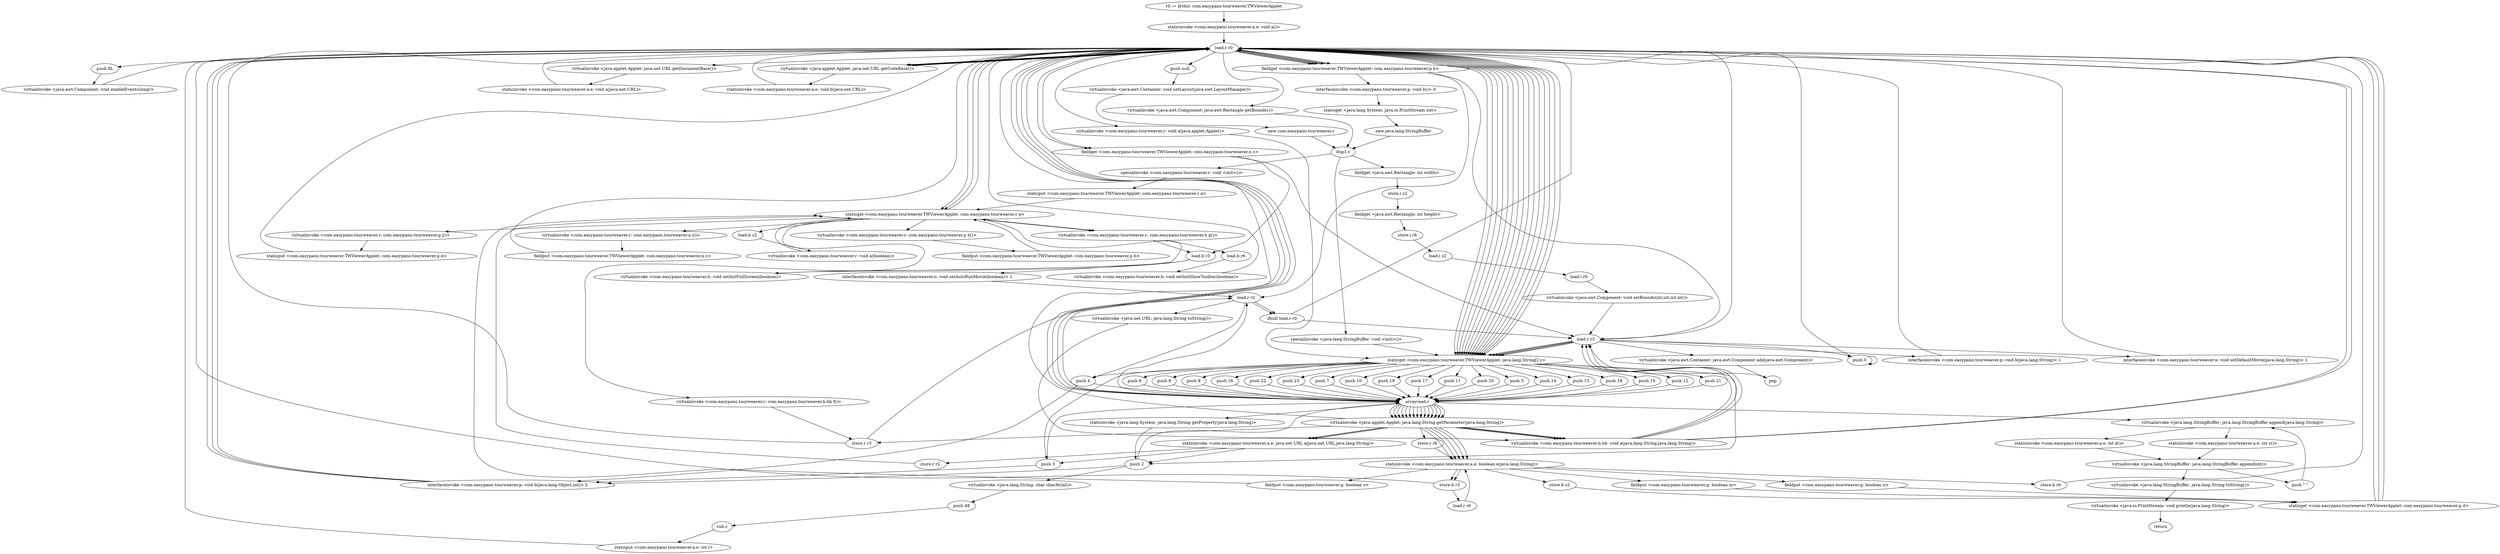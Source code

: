 digraph "" {
    "r0 := @this: com.easypano.tourweaver.TWViewerApplet"
    "staticinvoke <com.easypano.tourweaver.a.e: void a()>"
    "r0 := @this: com.easypano.tourweaver.TWViewerApplet"->"staticinvoke <com.easypano.tourweaver.a.e: void a()>";
    "load.r r0"
    "staticinvoke <com.easypano.tourweaver.a.e: void a()>"->"load.r r0";
    "push 8L"
    "load.r r0"->"push 8L";
    "virtualinvoke <java.awt.Component: void enableEvents(long)>"
    "push 8L"->"virtualinvoke <java.awt.Component: void enableEvents(long)>";
    "virtualinvoke <java.awt.Component: void enableEvents(long)>"->"load.r r0";
    "push null"
    "load.r r0"->"push null";
    "virtualinvoke <java.awt.Container: void setLayout(java.awt.LayoutManager)>"
    "push null"->"virtualinvoke <java.awt.Container: void setLayout(java.awt.LayoutManager)>";
    "new com.easypano.tourweaver.r"
    "virtualinvoke <java.awt.Container: void setLayout(java.awt.LayoutManager)>"->"new com.easypano.tourweaver.r";
    "dup1.r"
    "new com.easypano.tourweaver.r"->"dup1.r";
    "specialinvoke <com.easypano.tourweaver.r: void <init>()>"
    "dup1.r"->"specialinvoke <com.easypano.tourweaver.r: void <init>()>";
    "staticput <com.easypano.tourweaver.TWViewerApplet: com.easypano.tourweaver.r a>"
    "specialinvoke <com.easypano.tourweaver.r: void <init>()>"->"staticput <com.easypano.tourweaver.TWViewerApplet: com.easypano.tourweaver.r a>";
    "staticget <com.easypano.tourweaver.TWViewerApplet: com.easypano.tourweaver.r a>"
    "staticput <com.easypano.tourweaver.TWViewerApplet: com.easypano.tourweaver.r a>"->"staticget <com.easypano.tourweaver.TWViewerApplet: com.easypano.tourweaver.r a>";
    "virtualinvoke <com.easypano.tourweaver.r: com.easypano.tourweaver.g j()>"
    "staticget <com.easypano.tourweaver.TWViewerApplet: com.easypano.tourweaver.r a>"->"virtualinvoke <com.easypano.tourweaver.r: com.easypano.tourweaver.g j()>";
    "staticput <com.easypano.tourweaver.TWViewerApplet: com.easypano.tourweaver.g d>"
    "virtualinvoke <com.easypano.tourweaver.r: com.easypano.tourweaver.g j()>"->"staticput <com.easypano.tourweaver.TWViewerApplet: com.easypano.tourweaver.g d>";
    "staticput <com.easypano.tourweaver.TWViewerApplet: com.easypano.tourweaver.g d>"->"load.r r0";
    "load.r r0"->"staticget <com.easypano.tourweaver.TWViewerApplet: com.easypano.tourweaver.r a>";
    "virtualinvoke <com.easypano.tourweaver.r: com.easypano.tourweaver.n i()>"
    "staticget <com.easypano.tourweaver.TWViewerApplet: com.easypano.tourweaver.r a>"->"virtualinvoke <com.easypano.tourweaver.r: com.easypano.tourweaver.n i()>";
    "fieldput <com.easypano.tourweaver.TWViewerApplet: com.easypano.tourweaver.n c>"
    "virtualinvoke <com.easypano.tourweaver.r: com.easypano.tourweaver.n i()>"->"fieldput <com.easypano.tourweaver.TWViewerApplet: com.easypano.tourweaver.n c>";
    "fieldput <com.easypano.tourweaver.TWViewerApplet: com.easypano.tourweaver.n c>"->"load.r r0";
    "load.r r0"->"staticget <com.easypano.tourweaver.TWViewerApplet: com.easypano.tourweaver.r a>";
    "virtualinvoke <com.easypano.tourweaver.r: com.easypano.tourweaver.p h()>"
    "staticget <com.easypano.tourweaver.TWViewerApplet: com.easypano.tourweaver.r a>"->"virtualinvoke <com.easypano.tourweaver.r: com.easypano.tourweaver.p h()>";
    "fieldput <com.easypano.tourweaver.TWViewerApplet: com.easypano.tourweaver.p b>"
    "virtualinvoke <com.easypano.tourweaver.r: com.easypano.tourweaver.p h()>"->"fieldput <com.easypano.tourweaver.TWViewerApplet: com.easypano.tourweaver.p b>";
    "fieldput <com.easypano.tourweaver.TWViewerApplet: com.easypano.tourweaver.p b>"->"staticget <com.easypano.tourweaver.TWViewerApplet: com.easypano.tourweaver.r a>";
    "staticget <com.easypano.tourweaver.TWViewerApplet: com.easypano.tourweaver.r a>"->"load.r r0";
    "virtualinvoke <com.easypano.tourweaver.r: void a(java.applet.Applet)>"
    "load.r r0"->"virtualinvoke <com.easypano.tourweaver.r: void a(java.applet.Applet)>";
    "staticget <com.easypano.tourweaver.TWViewerApplet: java.lang.String[] z>"
    "virtualinvoke <com.easypano.tourweaver.r: void a(java.applet.Applet)>"->"staticget <com.easypano.tourweaver.TWViewerApplet: java.lang.String[] z>";
    "push 23"
    "staticget <com.easypano.tourweaver.TWViewerApplet: java.lang.String[] z>"->"push 23";
    "arrayread.r"
    "push 23"->"arrayread.r";
    "staticinvoke <java.lang.System: java.lang.String getProperty(java.lang.String)>"
    "arrayread.r"->"staticinvoke <java.lang.System: java.lang.String getProperty(java.lang.String)>";
    "push 2"
    "staticinvoke <java.lang.System: java.lang.String getProperty(java.lang.String)>"->"push 2";
    "virtualinvoke <java.lang.String: char charAt(int)>"
    "push 2"->"virtualinvoke <java.lang.String: char charAt(int)>";
    "push 48"
    "virtualinvoke <java.lang.String: char charAt(int)>"->"push 48";
    "sub.c"
    "push 48"->"sub.c";
    "staticput <com.easypano.tourweaver.a.e: int i>"
    "sub.c"->"staticput <com.easypano.tourweaver.a.e: int i>";
    "staticput <com.easypano.tourweaver.a.e: int i>"->"load.r r0";
    "virtualinvoke <java.applet.Applet: java.net.URL getDocumentBase()>"
    "load.r r0"->"virtualinvoke <java.applet.Applet: java.net.URL getDocumentBase()>";
    "staticinvoke <com.easypano.tourweaver.a.e: void a(java.net.URL)>"
    "virtualinvoke <java.applet.Applet: java.net.URL getDocumentBase()>"->"staticinvoke <com.easypano.tourweaver.a.e: void a(java.net.URL)>";
    "staticinvoke <com.easypano.tourweaver.a.e: void a(java.net.URL)>"->"load.r r0";
    "virtualinvoke <java.applet.Applet: java.net.URL getCodeBase()>"
    "load.r r0"->"virtualinvoke <java.applet.Applet: java.net.URL getCodeBase()>";
    "staticinvoke <com.easypano.tourweaver.a.e: void b(java.net.URL)>"
    "virtualinvoke <java.applet.Applet: java.net.URL getCodeBase()>"->"staticinvoke <com.easypano.tourweaver.a.e: void b(java.net.URL)>";
    "staticinvoke <com.easypano.tourweaver.a.e: void b(java.net.URL)>"->"load.r r0";
    "load.r r0"->"virtualinvoke <java.applet.Applet: java.net.URL getCodeBase()>";
    "virtualinvoke <java.applet.Applet: java.net.URL getCodeBase()>"->"load.r r0";
    "load.r r0"->"staticget <com.easypano.tourweaver.TWViewerApplet: java.lang.String[] z>";
    "push 7"
    "staticget <com.easypano.tourweaver.TWViewerApplet: java.lang.String[] z>"->"push 7";
    "push 7"->"arrayread.r";
    "virtualinvoke <java.applet.Applet: java.lang.String getParameter(java.lang.String)>"
    "arrayread.r"->"virtualinvoke <java.applet.Applet: java.lang.String getParameter(java.lang.String)>";
    "staticinvoke <com.easypano.tourweaver.a.e: java.net.URL a(java.net.URL,java.lang.String)>"
    "virtualinvoke <java.applet.Applet: java.lang.String getParameter(java.lang.String)>"->"staticinvoke <com.easypano.tourweaver.a.e: java.net.URL a(java.net.URL,java.lang.String)>";
    "store.r r2"
    "staticinvoke <com.easypano.tourweaver.a.e: java.net.URL a(java.net.URL,java.lang.String)>"->"store.r r2";
    "store.r r2"->"staticget <com.easypano.tourweaver.TWViewerApplet: com.easypano.tourweaver.r a>";
    "virtualinvoke <com.easypano.tourweaver.r: com.easypano.tourweaver.b.hb f()>"
    "staticget <com.easypano.tourweaver.TWViewerApplet: com.easypano.tourweaver.r a>"->"virtualinvoke <com.easypano.tourweaver.r: com.easypano.tourweaver.b.hb f()>";
    "store.r r3"
    "virtualinvoke <com.easypano.tourweaver.r: com.easypano.tourweaver.b.hb f()>"->"store.r r3";
    "load.r r2"
    "store.r r3"->"load.r r2";
    "ifnull load.r r0"
    "load.r r2"->"ifnull load.r r0";
    "load.r r3"
    "ifnull load.r r0"->"load.r r3";
    "load.r r3"->"staticget <com.easypano.tourweaver.TWViewerApplet: java.lang.String[] z>";
    "push 10"
    "staticget <com.easypano.tourweaver.TWViewerApplet: java.lang.String[] z>"->"push 10";
    "push 10"->"arrayread.r";
    "arrayread.r"->"load.r r2";
    "virtualinvoke <java.net.URL: java.lang.String toString()>"
    "load.r r2"->"virtualinvoke <java.net.URL: java.lang.String toString()>";
    "virtualinvoke <com.easypano.tourweaver.b.hb: void a(java.lang.String,java.lang.String)>"
    "virtualinvoke <java.net.URL: java.lang.String toString()>"->"virtualinvoke <com.easypano.tourweaver.b.hb: void a(java.lang.String,java.lang.String)>";
    "virtualinvoke <com.easypano.tourweaver.b.hb: void a(java.lang.String,java.lang.String)>"->"load.r r0";
    "load.r r0"->"load.r r3";
    "virtualinvoke <java.awt.Container: java.awt.Component add(java.awt.Component)>"
    "load.r r3"->"virtualinvoke <java.awt.Container: java.awt.Component add(java.awt.Component)>";
    "pop"
    "virtualinvoke <java.awt.Container: java.awt.Component add(java.awt.Component)>"->"pop";
    "pop"->"load.r r3";
    "push 0"
    "load.r r3"->"push 0";
    "push 0"->"push 0";
    "push 0"->"load.r r0";
    "virtualinvoke <java.awt.Component: java.awt.Rectangle getBounds()>"
    "load.r r0"->"virtualinvoke <java.awt.Component: java.awt.Rectangle getBounds()>";
    "virtualinvoke <java.awt.Component: java.awt.Rectangle getBounds()>"->"dup1.r";
    "fieldget <java.awt.Rectangle: int width>"
    "dup1.r"->"fieldget <java.awt.Rectangle: int width>";
    "store.i z2"
    "fieldget <java.awt.Rectangle: int width>"->"store.i z2";
    "fieldget <java.awt.Rectangle: int height>"
    "store.i z2"->"fieldget <java.awt.Rectangle: int height>";
    "store.i r6"
    "fieldget <java.awt.Rectangle: int height>"->"store.i r6";
    "load.i z2"
    "store.i r6"->"load.i z2";
    "load.i r6"
    "load.i z2"->"load.i r6";
    "virtualinvoke <java.awt.Component: void setBounds(int,int,int,int)>"
    "load.i r6"->"virtualinvoke <java.awt.Component: void setBounds(int,int,int,int)>";
    "virtualinvoke <java.awt.Component: void setBounds(int,int,int,int)>"->"load.r r3";
    "load.r r3"->"staticget <com.easypano.tourweaver.TWViewerApplet: java.lang.String[] z>";
    "push 19"
    "staticget <com.easypano.tourweaver.TWViewerApplet: java.lang.String[] z>"->"push 19";
    "push 19"->"arrayread.r";
    "arrayread.r"->"load.r r0";
    "load.r r0"->"staticget <com.easypano.tourweaver.TWViewerApplet: java.lang.String[] z>";
    "push 3"
    "staticget <com.easypano.tourweaver.TWViewerApplet: java.lang.String[] z>"->"push 3";
    "push 3"->"arrayread.r";
    "arrayread.r"->"virtualinvoke <java.applet.Applet: java.lang.String getParameter(java.lang.String)>";
    "virtualinvoke <java.applet.Applet: java.lang.String getParameter(java.lang.String)>"->"virtualinvoke <com.easypano.tourweaver.b.hb: void a(java.lang.String,java.lang.String)>";
    "virtualinvoke <com.easypano.tourweaver.b.hb: void a(java.lang.String,java.lang.String)>"->"load.r r3";
    "load.r r3"->"staticget <com.easypano.tourweaver.TWViewerApplet: java.lang.String[] z>";
    "push 17"
    "staticget <com.easypano.tourweaver.TWViewerApplet: java.lang.String[] z>"->"push 17";
    "push 17"->"arrayread.r";
    "arrayread.r"->"load.r r0";
    "load.r r0"->"staticget <com.easypano.tourweaver.TWViewerApplet: java.lang.String[] z>";
    "push 11"
    "staticget <com.easypano.tourweaver.TWViewerApplet: java.lang.String[] z>"->"push 11";
    "push 11"->"arrayread.r";
    "arrayread.r"->"virtualinvoke <java.applet.Applet: java.lang.String getParameter(java.lang.String)>";
    "virtualinvoke <java.applet.Applet: java.lang.String getParameter(java.lang.String)>"->"virtualinvoke <com.easypano.tourweaver.b.hb: void a(java.lang.String,java.lang.String)>";
    "virtualinvoke <com.easypano.tourweaver.b.hb: void a(java.lang.String,java.lang.String)>"->"load.r r3";
    "load.r r3"->"staticget <com.easypano.tourweaver.TWViewerApplet: java.lang.String[] z>";
    "push 20"
    "staticget <com.easypano.tourweaver.TWViewerApplet: java.lang.String[] z>"->"push 20";
    "push 20"->"arrayread.r";
    "arrayread.r"->"load.r r0";
    "load.r r0"->"staticget <com.easypano.tourweaver.TWViewerApplet: java.lang.String[] z>";
    "push 5"
    "staticget <com.easypano.tourweaver.TWViewerApplet: java.lang.String[] z>"->"push 5";
    "push 5"->"arrayread.r";
    "arrayread.r"->"virtualinvoke <java.applet.Applet: java.lang.String getParameter(java.lang.String)>";
    "virtualinvoke <java.applet.Applet: java.lang.String getParameter(java.lang.String)>"->"virtualinvoke <com.easypano.tourweaver.b.hb: void a(java.lang.String,java.lang.String)>";
    "virtualinvoke <com.easypano.tourweaver.b.hb: void a(java.lang.String,java.lang.String)>"->"load.r r3";
    "load.r r3"->"staticget <com.easypano.tourweaver.TWViewerApplet: java.lang.String[] z>";
    "push 14"
    "staticget <com.easypano.tourweaver.TWViewerApplet: java.lang.String[] z>"->"push 14";
    "push 14"->"arrayread.r";
    "arrayread.r"->"load.r r0";
    "load.r r0"->"staticget <com.easypano.tourweaver.TWViewerApplet: java.lang.String[] z>";
    "push 13"
    "staticget <com.easypano.tourweaver.TWViewerApplet: java.lang.String[] z>"->"push 13";
    "push 13"->"arrayread.r";
    "arrayread.r"->"virtualinvoke <java.applet.Applet: java.lang.String getParameter(java.lang.String)>";
    "virtualinvoke <java.applet.Applet: java.lang.String getParameter(java.lang.String)>"->"virtualinvoke <com.easypano.tourweaver.b.hb: void a(java.lang.String,java.lang.String)>";
    "virtualinvoke <com.easypano.tourweaver.b.hb: void a(java.lang.String,java.lang.String)>"->"load.r r0";
    "load.r r0"->"staticget <com.easypano.tourweaver.TWViewerApplet: java.lang.String[] z>";
    "push 18"
    "staticget <com.easypano.tourweaver.TWViewerApplet: java.lang.String[] z>"->"push 18";
    "push 18"->"arrayread.r";
    "arrayread.r"->"virtualinvoke <java.applet.Applet: java.lang.String getParameter(java.lang.String)>";
    "virtualinvoke <java.applet.Applet: java.lang.String getParameter(java.lang.String)>"->"load.r r0";
    "load.r r0"->"staticget <com.easypano.tourweaver.TWViewerApplet: java.lang.String[] z>";
    "push 4"
    "staticget <com.easypano.tourweaver.TWViewerApplet: java.lang.String[] z>"->"push 4";
    "push 4"->"arrayread.r";
    "arrayread.r"->"virtualinvoke <java.applet.Applet: java.lang.String getParameter(java.lang.String)>";
    "store.r r6"
    "virtualinvoke <java.applet.Applet: java.lang.String getParameter(java.lang.String)>"->"store.r r6";
    "staticinvoke <com.easypano.tourweaver.a.e: boolean e(java.lang.String)>"
    "store.r r6"->"staticinvoke <com.easypano.tourweaver.a.e: boolean e(java.lang.String)>";
    "store.b r3"
    "staticinvoke <com.easypano.tourweaver.a.e: boolean e(java.lang.String)>"->"store.b r3";
    "load.r r6"
    "store.b r3"->"load.r r6";
    "load.r r6"->"staticinvoke <com.easypano.tourweaver.a.e: boolean e(java.lang.String)>";
    "store.b r6"
    "staticinvoke <com.easypano.tourweaver.a.e: boolean e(java.lang.String)>"->"store.b r6";
    "store.b r6"->"load.r r0";
    "load.r r0"->"staticget <com.easypano.tourweaver.TWViewerApplet: java.lang.String[] z>";
    "push 15"
    "staticget <com.easypano.tourweaver.TWViewerApplet: java.lang.String[] z>"->"push 15";
    "push 15"->"arrayread.r";
    "arrayread.r"->"virtualinvoke <java.applet.Applet: java.lang.String getParameter(java.lang.String)>";
    "virtualinvoke <java.applet.Applet: java.lang.String getParameter(java.lang.String)>"->"staticinvoke <com.easypano.tourweaver.a.e: boolean e(java.lang.String)>";
    "store.b z2"
    "staticinvoke <com.easypano.tourweaver.a.e: boolean e(java.lang.String)>"->"store.b z2";
    "staticget <com.easypano.tourweaver.TWViewerApplet: com.easypano.tourweaver.g d>"
    "store.b z2"->"staticget <com.easypano.tourweaver.TWViewerApplet: com.easypano.tourweaver.g d>";
    "staticget <com.easypano.tourweaver.TWViewerApplet: com.easypano.tourweaver.g d>"->"load.r r0";
    "load.r r0"->"staticget <com.easypano.tourweaver.TWViewerApplet: java.lang.String[] z>";
    "push 12"
    "staticget <com.easypano.tourweaver.TWViewerApplet: java.lang.String[] z>"->"push 12";
    "push 12"->"arrayread.r";
    "arrayread.r"->"virtualinvoke <java.applet.Applet: java.lang.String getParameter(java.lang.String)>";
    "virtualinvoke <java.applet.Applet: java.lang.String getParameter(java.lang.String)>"->"staticinvoke <com.easypano.tourweaver.a.e: boolean e(java.lang.String)>";
    "fieldput <com.easypano.tourweaver.g: boolean m>"
    "staticinvoke <com.easypano.tourweaver.a.e: boolean e(java.lang.String)>"->"fieldput <com.easypano.tourweaver.g: boolean m>";
    "fieldput <com.easypano.tourweaver.g: boolean m>"->"staticget <com.easypano.tourweaver.TWViewerApplet: com.easypano.tourweaver.g d>";
    "staticget <com.easypano.tourweaver.TWViewerApplet: com.easypano.tourweaver.g d>"->"load.r r0";
    "load.r r0"->"staticget <com.easypano.tourweaver.TWViewerApplet: java.lang.String[] z>";
    "push 21"
    "staticget <com.easypano.tourweaver.TWViewerApplet: java.lang.String[] z>"->"push 21";
    "push 21"->"arrayread.r";
    "arrayread.r"->"virtualinvoke <java.applet.Applet: java.lang.String getParameter(java.lang.String)>";
    "virtualinvoke <java.applet.Applet: java.lang.String getParameter(java.lang.String)>"->"staticinvoke <com.easypano.tourweaver.a.e: boolean e(java.lang.String)>";
    "fieldput <com.easypano.tourweaver.g: boolean n>"
    "staticinvoke <com.easypano.tourweaver.a.e: boolean e(java.lang.String)>"->"fieldput <com.easypano.tourweaver.g: boolean n>";
    "fieldput <com.easypano.tourweaver.g: boolean n>"->"staticget <com.easypano.tourweaver.TWViewerApplet: com.easypano.tourweaver.g d>";
    "staticget <com.easypano.tourweaver.TWViewerApplet: com.easypano.tourweaver.g d>"->"load.r r0";
    "load.r r0"->"staticget <com.easypano.tourweaver.TWViewerApplet: java.lang.String[] z>";
    "push 6"
    "staticget <com.easypano.tourweaver.TWViewerApplet: java.lang.String[] z>"->"push 6";
    "push 6"->"arrayread.r";
    "arrayread.r"->"virtualinvoke <java.applet.Applet: java.lang.String getParameter(java.lang.String)>";
    "virtualinvoke <java.applet.Applet: java.lang.String getParameter(java.lang.String)>"->"staticinvoke <com.easypano.tourweaver.a.e: boolean e(java.lang.String)>";
    "fieldput <com.easypano.tourweaver.g: boolean o>"
    "staticinvoke <com.easypano.tourweaver.a.e: boolean e(java.lang.String)>"->"fieldput <com.easypano.tourweaver.g: boolean o>";
    "fieldput <com.easypano.tourweaver.g: boolean o>"->"staticget <com.easypano.tourweaver.TWViewerApplet: com.easypano.tourweaver.r a>";
    "load.b z2"
    "staticget <com.easypano.tourweaver.TWViewerApplet: com.easypano.tourweaver.r a>"->"load.b z2";
    "virtualinvoke <com.easypano.tourweaver.r: void a(boolean)>"
    "load.b z2"->"virtualinvoke <com.easypano.tourweaver.r: void a(boolean)>";
    "virtualinvoke <com.easypano.tourweaver.r: void a(boolean)>"->"staticget <com.easypano.tourweaver.TWViewerApplet: com.easypano.tourweaver.r a>";
    "virtualinvoke <com.easypano.tourweaver.r: com.easypano.tourweaver.h g()>"
    "staticget <com.easypano.tourweaver.TWViewerApplet: com.easypano.tourweaver.r a>"->"virtualinvoke <com.easypano.tourweaver.r: com.easypano.tourweaver.h g()>";
    "load.b r3"
    "virtualinvoke <com.easypano.tourweaver.r: com.easypano.tourweaver.h g()>"->"load.b r3";
    "virtualinvoke <com.easypano.tourweaver.h: void setInitFullScreen(boolean)>"
    "load.b r3"->"virtualinvoke <com.easypano.tourweaver.h: void setInitFullScreen(boolean)>";
    "virtualinvoke <com.easypano.tourweaver.h: void setInitFullScreen(boolean)>"->"staticget <com.easypano.tourweaver.TWViewerApplet: com.easypano.tourweaver.r a>";
    "staticget <com.easypano.tourweaver.TWViewerApplet: com.easypano.tourweaver.r a>"->"virtualinvoke <com.easypano.tourweaver.r: com.easypano.tourweaver.h g()>";
    "load.b r6"
    "virtualinvoke <com.easypano.tourweaver.r: com.easypano.tourweaver.h g()>"->"load.b r6";
    "virtualinvoke <com.easypano.tourweaver.h: void setInitShowToolbar(boolean)>"
    "load.b r6"->"virtualinvoke <com.easypano.tourweaver.h: void setInitShowToolbar(boolean)>";
    "virtualinvoke <com.easypano.tourweaver.h: void setInitShowToolbar(boolean)>"->"load.r r0";
    "load.r r0"->"staticget <com.easypano.tourweaver.TWViewerApplet: java.lang.String[] z>";
    "push 9"
    "staticget <com.easypano.tourweaver.TWViewerApplet: java.lang.String[] z>"->"push 9";
    "push 9"->"arrayread.r";
    "arrayread.r"->"virtualinvoke <java.applet.Applet: java.lang.String getParameter(java.lang.String)>";
    "virtualinvoke <java.applet.Applet: java.lang.String getParameter(java.lang.String)>"->"store.r r3";
    "store.r r3"->"load.r r0";
    "fieldget <com.easypano.tourweaver.TWViewerApplet: com.easypano.tourweaver.p b>"
    "load.r r0"->"fieldget <com.easypano.tourweaver.TWViewerApplet: com.easypano.tourweaver.p b>";
    "fieldget <com.easypano.tourweaver.TWViewerApplet: com.easypano.tourweaver.p b>"->"load.r r3";
    "interfaceinvoke <com.easypano.tourweaver.p: void b(java.lang.String)> 1"
    "load.r r3"->"interfaceinvoke <com.easypano.tourweaver.p: void b(java.lang.String)> 1";
    "interfaceinvoke <com.easypano.tourweaver.p: void b(java.lang.String)> 1"->"load.r r0";
    "fieldget <com.easypano.tourweaver.TWViewerApplet: com.easypano.tourweaver.n c>"
    "load.r r0"->"fieldget <com.easypano.tourweaver.TWViewerApplet: com.easypano.tourweaver.n c>";
    "fieldget <com.easypano.tourweaver.TWViewerApplet: com.easypano.tourweaver.n c>"->"load.r r3";
    "interfaceinvoke <com.easypano.tourweaver.n: void setDefaultMovie(java.lang.String)> 1"
    "load.r r3"->"interfaceinvoke <com.easypano.tourweaver.n: void setDefaultMovie(java.lang.String)> 1";
    "interfaceinvoke <com.easypano.tourweaver.n: void setDefaultMovie(java.lang.String)> 1"->"load.r r0";
    "load.r r0"->"staticget <com.easypano.tourweaver.TWViewerApplet: java.lang.String[] z>";
    "push 8"
    "staticget <com.easypano.tourweaver.TWViewerApplet: java.lang.String[] z>"->"push 8";
    "push 8"->"arrayread.r";
    "arrayread.r"->"virtualinvoke <java.applet.Applet: java.lang.String getParameter(java.lang.String)>";
    "virtualinvoke <java.applet.Applet: java.lang.String getParameter(java.lang.String)>"->"staticinvoke <com.easypano.tourweaver.a.e: boolean e(java.lang.String)>";
    "staticinvoke <com.easypano.tourweaver.a.e: boolean e(java.lang.String)>"->"store.b r3";
    "store.b r3"->"load.r r0";
    "load.r r0"->"fieldget <com.easypano.tourweaver.TWViewerApplet: com.easypano.tourweaver.n c>";
    "fieldget <com.easypano.tourweaver.TWViewerApplet: com.easypano.tourweaver.n c>"->"load.b r3";
    "interfaceinvoke <com.easypano.tourweaver.n: void setAutoRunMovie(boolean)> 1"
    "load.b r3"->"interfaceinvoke <com.easypano.tourweaver.n: void setAutoRunMovie(boolean)> 1";
    "interfaceinvoke <com.easypano.tourweaver.n: void setAutoRunMovie(boolean)> 1"->"load.r r2";
    "load.r r2"->"ifnull load.r r0";
    "ifnull load.r r0"->"load.r r0";
    "load.r r0"->"fieldget <com.easypano.tourweaver.TWViewerApplet: com.easypano.tourweaver.p b>";
    "fieldget <com.easypano.tourweaver.TWViewerApplet: com.easypano.tourweaver.p b>"->"load.r r2";
    "load.r r2"->"push 4";
    "interfaceinvoke <com.easypano.tourweaver.p: void b(java.lang.Object,int)> 2"
    "push 4"->"interfaceinvoke <com.easypano.tourweaver.p: void b(java.lang.Object,int)> 2";
    "interfaceinvoke <com.easypano.tourweaver.p: void b(java.lang.Object,int)> 2"->"load.r r0";
    "load.r r0"->"fieldget <com.easypano.tourweaver.TWViewerApplet: com.easypano.tourweaver.p b>";
    "fieldget <com.easypano.tourweaver.TWViewerApplet: com.easypano.tourweaver.p b>"->"load.r r0";
    "load.r r0"->"virtualinvoke <java.applet.Applet: java.net.URL getCodeBase()>";
    "virtualinvoke <java.applet.Applet: java.net.URL getCodeBase()>"->"load.r r0";
    "load.r r0"->"staticget <com.easypano.tourweaver.TWViewerApplet: java.lang.String[] z>";
    "push 16"
    "staticget <com.easypano.tourweaver.TWViewerApplet: java.lang.String[] z>"->"push 16";
    "push 16"->"arrayread.r";
    "arrayread.r"->"virtualinvoke <java.applet.Applet: java.lang.String getParameter(java.lang.String)>";
    "virtualinvoke <java.applet.Applet: java.lang.String getParameter(java.lang.String)>"->"staticinvoke <com.easypano.tourweaver.a.e: java.net.URL a(java.net.URL,java.lang.String)>";
    "staticinvoke <com.easypano.tourweaver.a.e: java.net.URL a(java.net.URL,java.lang.String)>"->"push 3";
    "push 3"->"interfaceinvoke <com.easypano.tourweaver.p: void b(java.lang.Object,int)> 2";
    "interfaceinvoke <com.easypano.tourweaver.p: void b(java.lang.Object,int)> 2"->"load.r r0";
    "load.r r0"->"fieldget <com.easypano.tourweaver.TWViewerApplet: com.easypano.tourweaver.p b>";
    "fieldget <com.easypano.tourweaver.TWViewerApplet: com.easypano.tourweaver.p b>"->"load.r r0";
    "load.r r0"->"virtualinvoke <java.applet.Applet: java.net.URL getCodeBase()>";
    "virtualinvoke <java.applet.Applet: java.net.URL getCodeBase()>"->"load.r r0";
    "load.r r0"->"staticget <com.easypano.tourweaver.TWViewerApplet: java.lang.String[] z>";
    "staticget <com.easypano.tourweaver.TWViewerApplet: java.lang.String[] z>"->"push 2";
    "push 2"->"arrayread.r";
    "arrayread.r"->"virtualinvoke <java.applet.Applet: java.lang.String getParameter(java.lang.String)>";
    "virtualinvoke <java.applet.Applet: java.lang.String getParameter(java.lang.String)>"->"staticinvoke <com.easypano.tourweaver.a.e: java.net.URL a(java.net.URL,java.lang.String)>";
    "staticinvoke <com.easypano.tourweaver.a.e: java.net.URL a(java.net.URL,java.lang.String)>"->"push 2";
    "push 2"->"interfaceinvoke <com.easypano.tourweaver.p: void b(java.lang.Object,int)> 2";
    "interfaceinvoke <com.easypano.tourweaver.p: void b(java.lang.Object,int)> 2"->"load.r r0";
    "load.r r0"->"fieldget <com.easypano.tourweaver.TWViewerApplet: com.easypano.tourweaver.p b>";
    "interfaceinvoke <com.easypano.tourweaver.p: void b()> 0"
    "fieldget <com.easypano.tourweaver.TWViewerApplet: com.easypano.tourweaver.p b>"->"interfaceinvoke <com.easypano.tourweaver.p: void b()> 0";
    "staticget <java.lang.System: java.io.PrintStream out>"
    "interfaceinvoke <com.easypano.tourweaver.p: void b()> 0"->"staticget <java.lang.System: java.io.PrintStream out>";
    "new java.lang.StringBuffer"
    "staticget <java.lang.System: java.io.PrintStream out>"->"new java.lang.StringBuffer";
    "new java.lang.StringBuffer"->"dup1.r";
    "specialinvoke <java.lang.StringBuffer: void <init>()>"
    "dup1.r"->"specialinvoke <java.lang.StringBuffer: void <init>()>";
    "specialinvoke <java.lang.StringBuffer: void <init>()>"->"staticget <com.easypano.tourweaver.TWViewerApplet: java.lang.String[] z>";
    "push 22"
    "staticget <com.easypano.tourweaver.TWViewerApplet: java.lang.String[] z>"->"push 22";
    "push 22"->"arrayread.r";
    "virtualinvoke <java.lang.StringBuffer: java.lang.StringBuffer append(java.lang.String)>"
    "arrayread.r"->"virtualinvoke <java.lang.StringBuffer: java.lang.StringBuffer append(java.lang.String)>";
    "staticinvoke <com.easypano.tourweaver.a.e: int c()>"
    "virtualinvoke <java.lang.StringBuffer: java.lang.StringBuffer append(java.lang.String)>"->"staticinvoke <com.easypano.tourweaver.a.e: int c()>";
    "virtualinvoke <java.lang.StringBuffer: java.lang.StringBuffer append(int)>"
    "staticinvoke <com.easypano.tourweaver.a.e: int c()>"->"virtualinvoke <java.lang.StringBuffer: java.lang.StringBuffer append(int)>";
    "push \" \""
    "virtualinvoke <java.lang.StringBuffer: java.lang.StringBuffer append(int)>"->"push \" \"";
    "push \" \""->"virtualinvoke <java.lang.StringBuffer: java.lang.StringBuffer append(java.lang.String)>";
    "staticinvoke <com.easypano.tourweaver.a.e: int d()>"
    "virtualinvoke <java.lang.StringBuffer: java.lang.StringBuffer append(java.lang.String)>"->"staticinvoke <com.easypano.tourweaver.a.e: int d()>";
    "staticinvoke <com.easypano.tourweaver.a.e: int d()>"->"virtualinvoke <java.lang.StringBuffer: java.lang.StringBuffer append(int)>";
    "virtualinvoke <java.lang.StringBuffer: java.lang.String toString()>"
    "virtualinvoke <java.lang.StringBuffer: java.lang.StringBuffer append(int)>"->"virtualinvoke <java.lang.StringBuffer: java.lang.String toString()>";
    "virtualinvoke <java.io.PrintStream: void println(java.lang.String)>"
    "virtualinvoke <java.lang.StringBuffer: java.lang.String toString()>"->"virtualinvoke <java.io.PrintStream: void println(java.lang.String)>";
    "return"
    "virtualinvoke <java.io.PrintStream: void println(java.lang.String)>"->"return";
}
